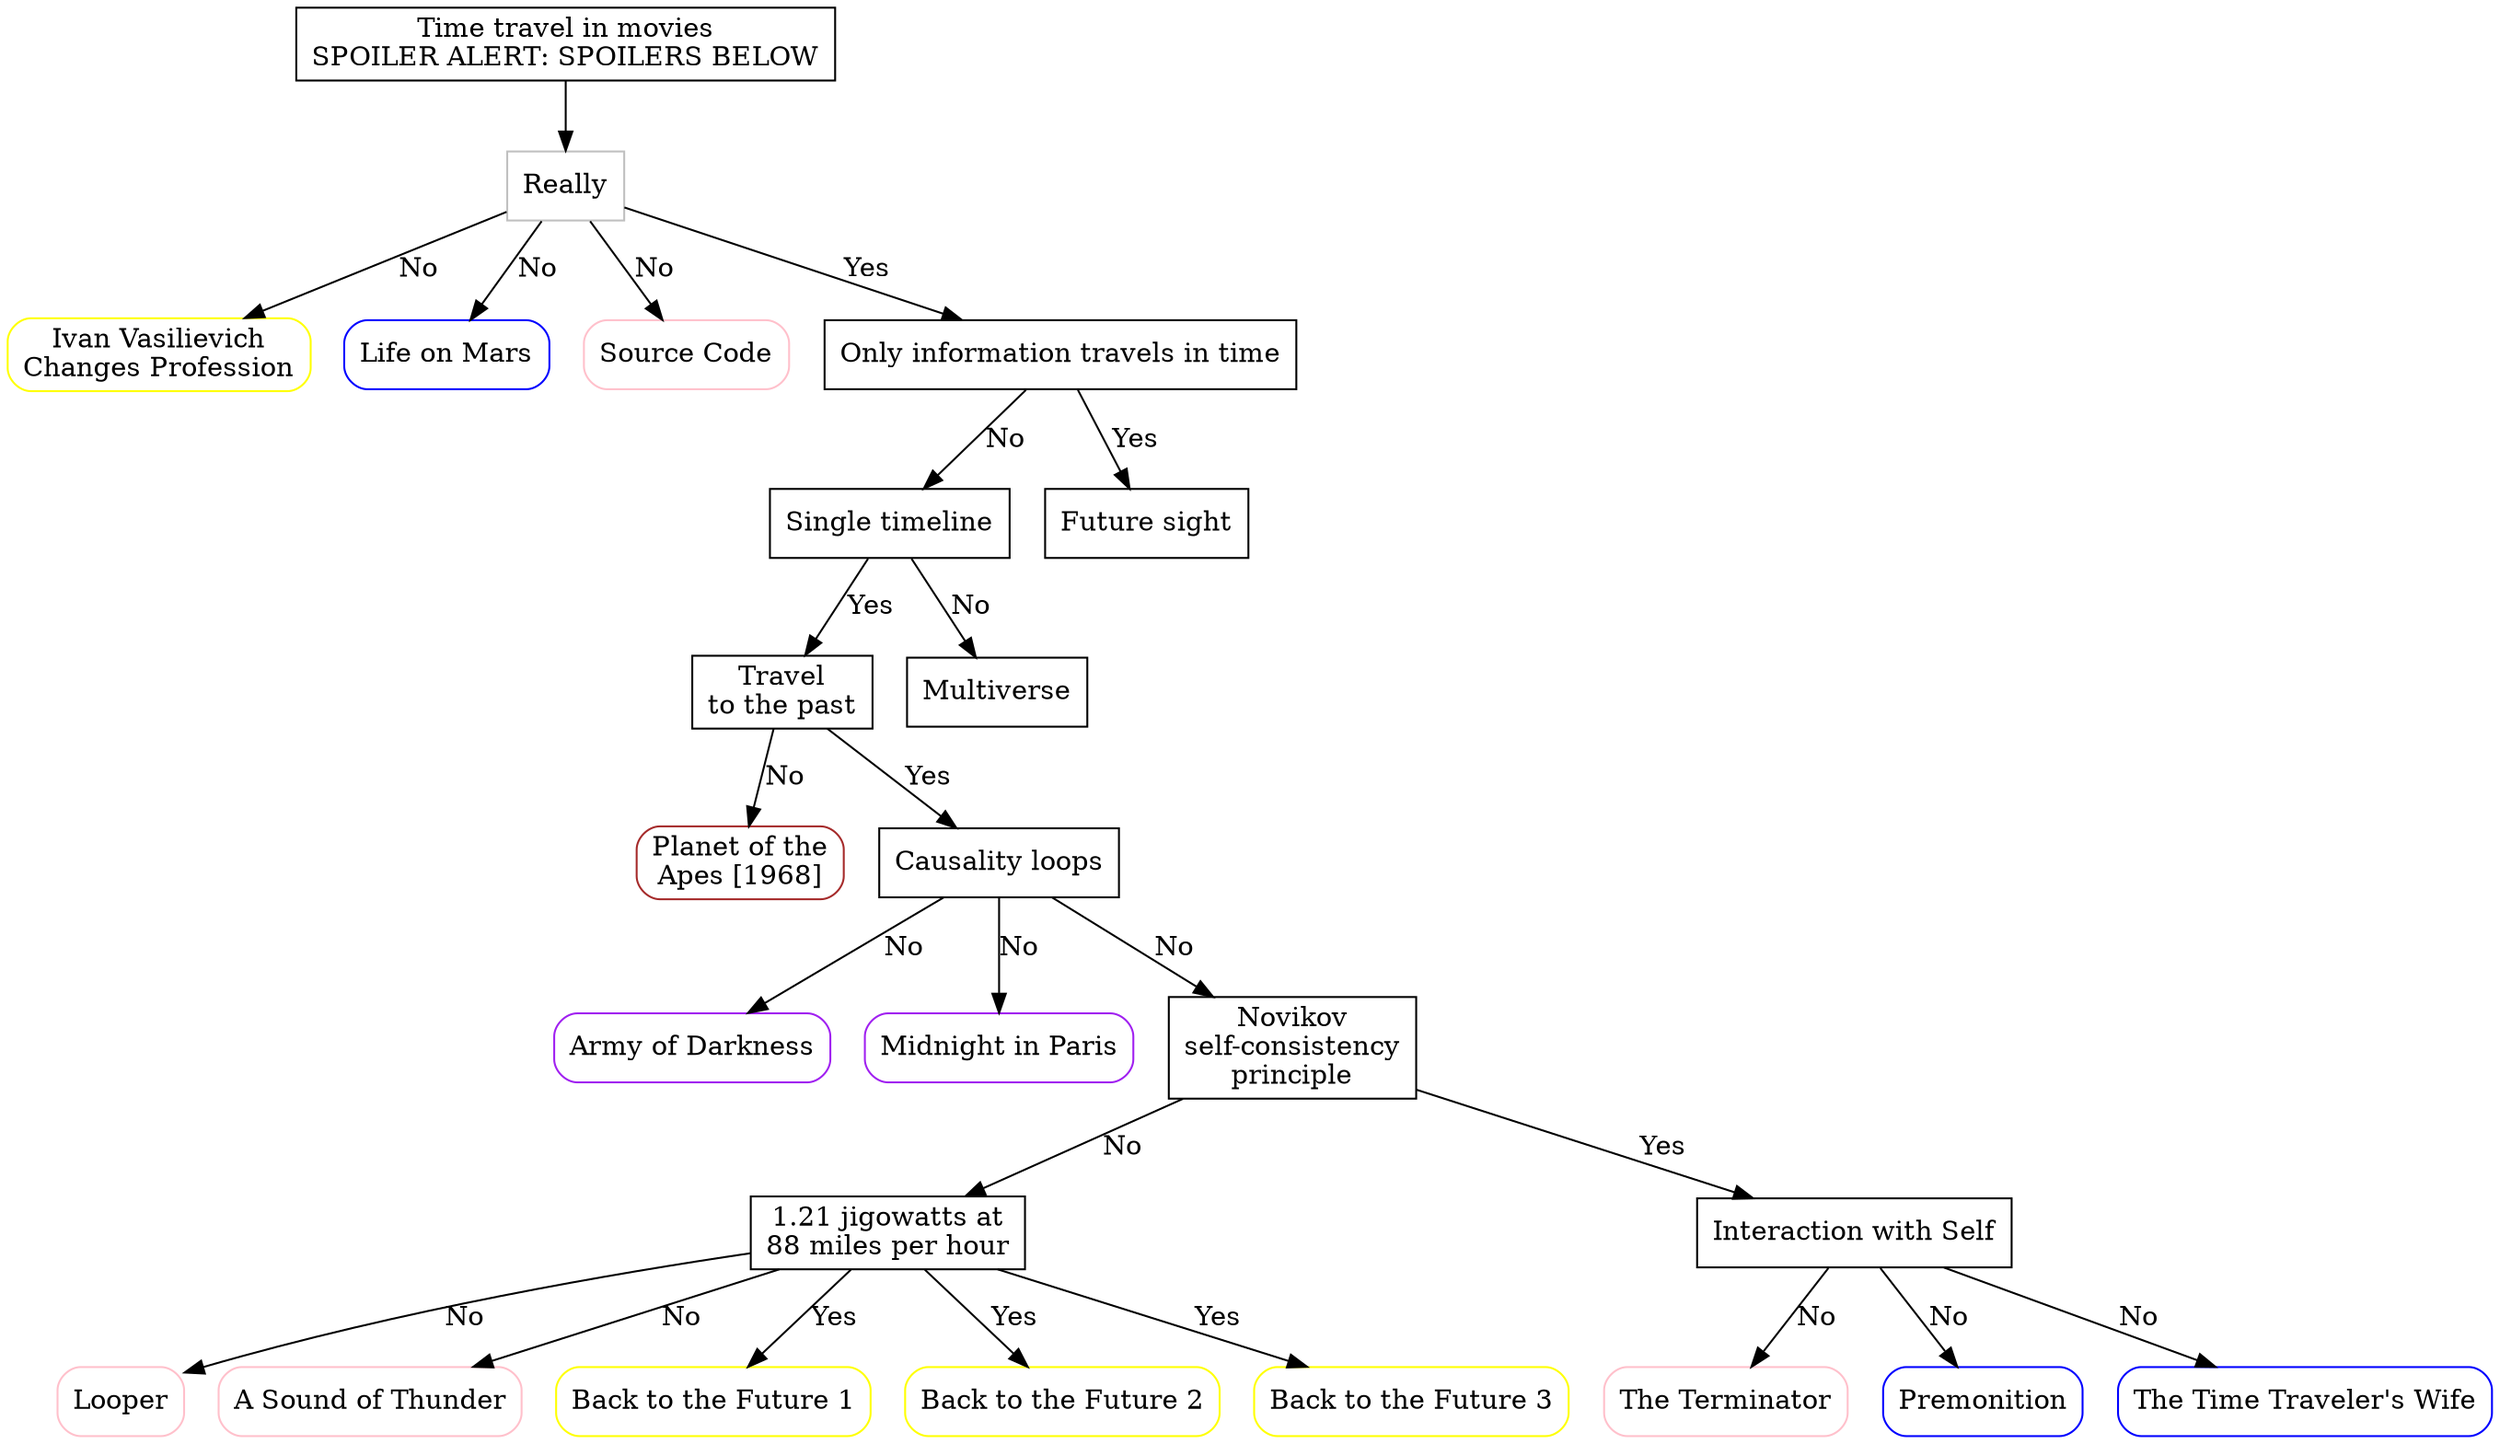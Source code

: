 digraph time_travel_movies {
	main [label="Time travel in movies\nSPOILER ALERT: SPOILERS BELOW",shape=box];
	really [label="Really",shape=box,color=gray];
	main -> really;
	
	m_changes_profession [label="Ivan Vasilievich\nChanges Profession",
	   color=yellow,style=rounded,shape=box];
	life_on_mars         [label="Life on Mars", color=blue, style=rounded, shape=box];
	source_code          [label="Source Code", shape=box, style=rounded, color=pink];

	really -> m_changes_profession [label=No];
	really -> life_on_mars         [label=No];
	really -> source_code          [label=No];

	only_info [label="Only information travels in time", shape=box];
	really -> only_info [label=Yes];
	
	single_timeline [label="Single timeline", shape=box];
	future_sight    [label="Future sight", shape=box];
	only_info -> single_timeline [label=No];
	only_info -> future_sight [label=Yes];

	travel_to_past [label="Travel\nto the past", shape=box];
	single_timeline -> travel_to_past [label=Yes];
	multiverse [label=Multiverse,shape=box];
	single_timeline -> multiverse [label=No];
	planet_apes [label="Planet of the\nApes \[1968\]", shape=box, style=rounded, color=brown];
	travel_to_past -> planet_apes [label=No];
	causality_loops [label="Causality loops", shape=box];
	travel_to_past -> causality_loops [label=Yes];
	army_of_dark [label="Army of Darkness",shape=box, style=rounded, color=purple];
	midnight_paris [label="Midnight in Paris",shape=box, style=rounded, color=purple];
	causality_loops -> army_of_dark   [label=No];
	causality_loops -> midnight_paris [label=No];
	novikov [label="Novikov\nself-consistency\nprinciple",shape=box];
	causality_loops -> novikov [label=No];
	
	jigowatts [label="1.21 jigowatts at\n88 miles per hour",shape=box];
	novikov -> jigowatts [label=No];
	looper  [label="Looper", shape=box, style=rounded, color=pink];
	thunder [label="A Sound of Thunder", shape=box, style=rounded, color=pink]; 
	jigowatts -> looper  [label=No];
	jigowatts -> thunder [label=No];
	
	backfuture1 [label="Back to the Future 1", shape=box, style=rounded, color=yellow];
	backfuture2 [label="Back to the Future 2", shape=box, style=rounded, color=yellow];
	backfuture3 [label="Back to the Future 3", shape=box, style=rounded, color=yellow];
	
	jigowatts -> backfuture1 [label=Yes];
	jigowatts -> backfuture2 [label=Yes];
	jigowatts -> backfuture3 [label=Yes];
	novikov -> interact_self [label=Yes];
	interact_self  [label="Interaction with Self",shape=box];
	terminator1    [label="The Terminator",shape=box,style=rounded,color=pink];
	premonition    [label="Premonition",shape=box,style=rounded,color=blue];
	time_trav_wife [label="The Time Traveler's Wife",shape=box,style=rounded,color=blue];
	interact_self -> terminator1    [label=No];
	interact_self -> premonition    [label=No];
	interact_self -> time_trav_wife [label=No];
	
}
